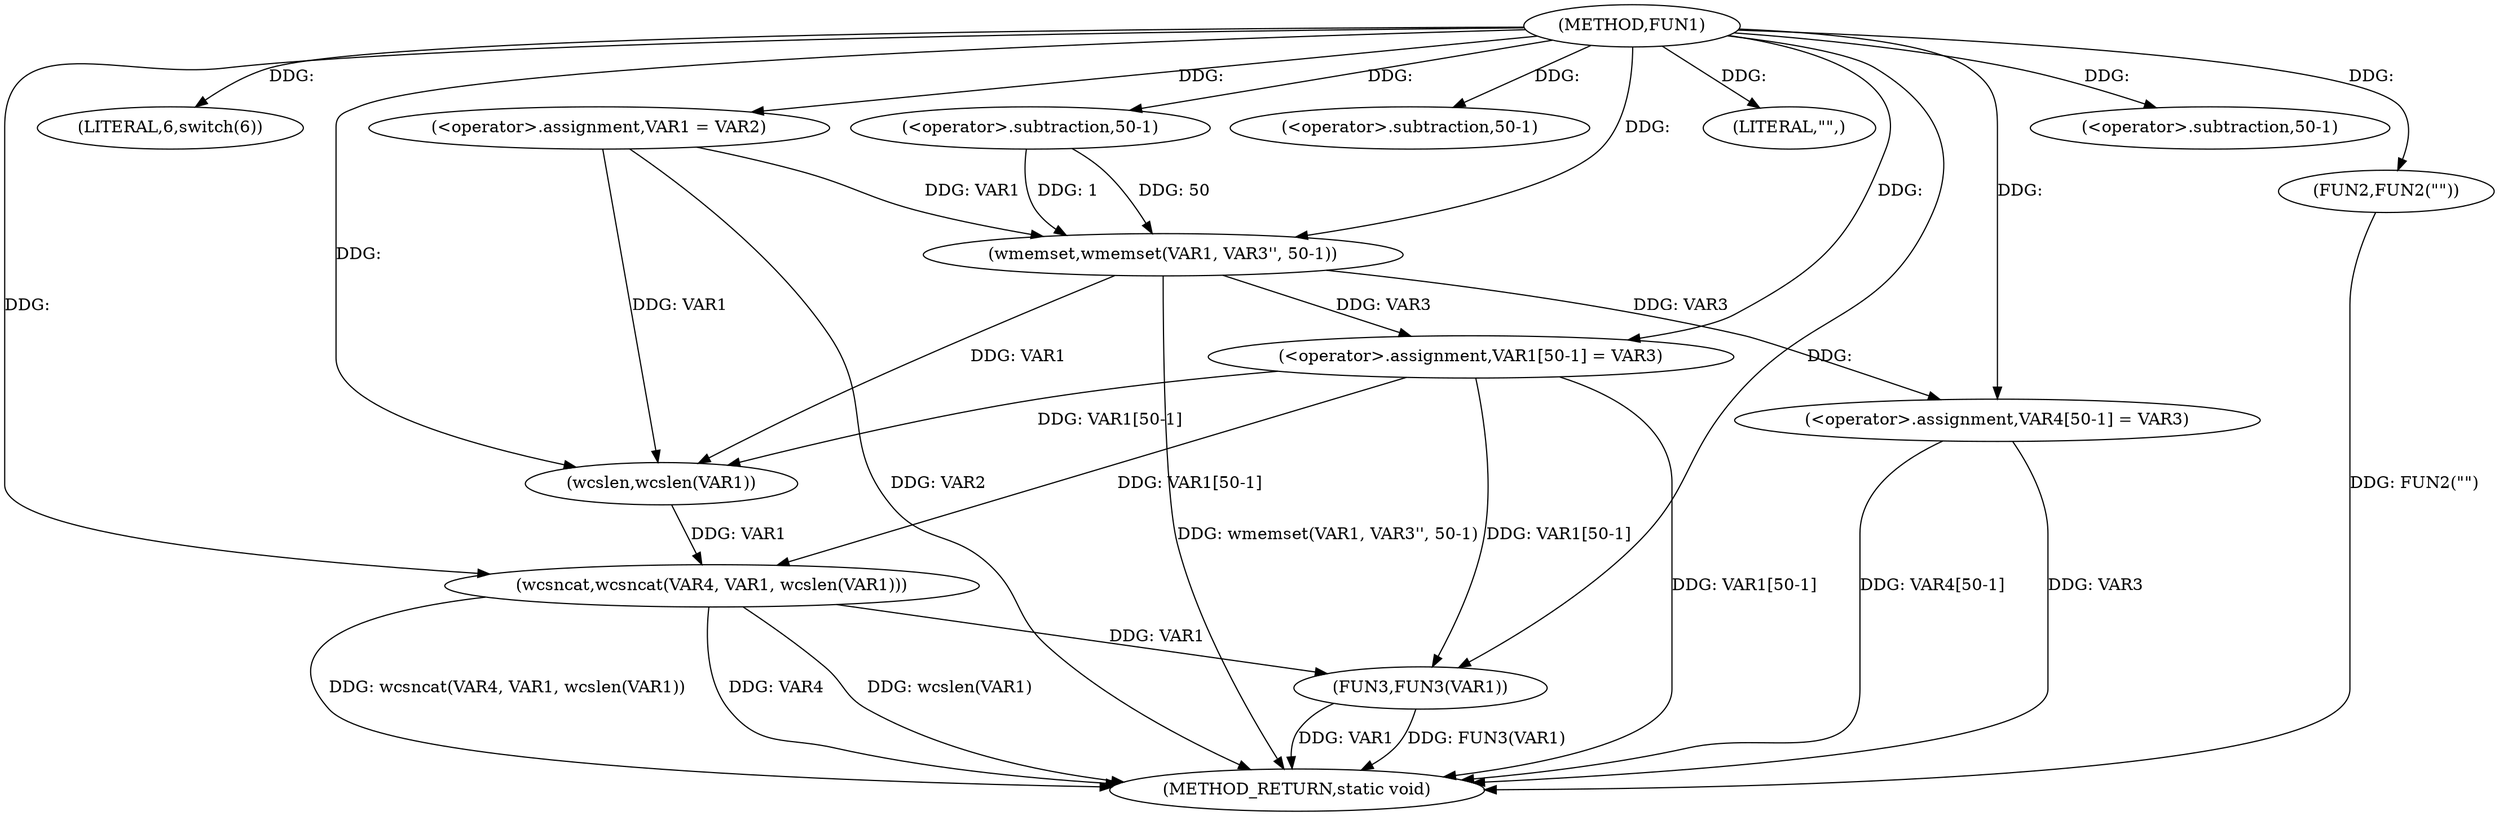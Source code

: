digraph FUN1 {  
"1000100" [label = "(METHOD,FUN1)" ]
"1000145" [label = "(METHOD_RETURN,static void)" ]
"1000104" [label = "(<operator>.assignment,VAR1 = VAR2)" ]
"1000108" [label = "(LITERAL,6,switch(6))" ]
"1000111" [label = "(wmemset,wmemset(VAR1, VAR3'', 50-1))" ]
"1000114" [label = "(<operator>.subtraction,50-1)" ]
"1000117" [label = "(<operator>.assignment,VAR1[50-1] = VAR3)" ]
"1000120" [label = "(<operator>.subtraction,50-1)" ]
"1000126" [label = "(FUN2,FUN2(\"\"))" ]
"1000130" [label = "(LITERAL,\"\",)" ]
"1000131" [label = "(wcsncat,wcsncat(VAR4, VAR1, wcslen(VAR1)))" ]
"1000134" [label = "(wcslen,wcslen(VAR1))" ]
"1000136" [label = "(<operator>.assignment,VAR4[50-1] = VAR3)" ]
"1000139" [label = "(<operator>.subtraction,50-1)" ]
"1000143" [label = "(FUN3,FUN3(VAR1))" ]
  "1000126" -> "1000145"  [ label = "DDG: FUN2(\"\")"] 
  "1000136" -> "1000145"  [ label = "DDG: VAR3"] 
  "1000117" -> "1000145"  [ label = "DDG: VAR1[50-1]"] 
  "1000111" -> "1000145"  [ label = "DDG: wmemset(VAR1, VAR3'', 50-1)"] 
  "1000131" -> "1000145"  [ label = "DDG: wcsncat(VAR4, VAR1, wcslen(VAR1))"] 
  "1000131" -> "1000145"  [ label = "DDG: VAR4"] 
  "1000143" -> "1000145"  [ label = "DDG: VAR1"] 
  "1000131" -> "1000145"  [ label = "DDG: wcslen(VAR1)"] 
  "1000143" -> "1000145"  [ label = "DDG: FUN3(VAR1)"] 
  "1000136" -> "1000145"  [ label = "DDG: VAR4[50-1]"] 
  "1000104" -> "1000145"  [ label = "DDG: VAR2"] 
  "1000100" -> "1000104"  [ label = "DDG: "] 
  "1000100" -> "1000108"  [ label = "DDG: "] 
  "1000104" -> "1000111"  [ label = "DDG: VAR1"] 
  "1000100" -> "1000111"  [ label = "DDG: "] 
  "1000114" -> "1000111"  [ label = "DDG: 50"] 
  "1000114" -> "1000111"  [ label = "DDG: 1"] 
  "1000100" -> "1000114"  [ label = "DDG: "] 
  "1000111" -> "1000117"  [ label = "DDG: VAR3"] 
  "1000100" -> "1000117"  [ label = "DDG: "] 
  "1000100" -> "1000120"  [ label = "DDG: "] 
  "1000100" -> "1000126"  [ label = "DDG: "] 
  "1000100" -> "1000130"  [ label = "DDG: "] 
  "1000100" -> "1000131"  [ label = "DDG: "] 
  "1000117" -> "1000131"  [ label = "DDG: VAR1[50-1]"] 
  "1000134" -> "1000131"  [ label = "DDG: VAR1"] 
  "1000104" -> "1000134"  [ label = "DDG: VAR1"] 
  "1000117" -> "1000134"  [ label = "DDG: VAR1[50-1]"] 
  "1000111" -> "1000134"  [ label = "DDG: VAR1"] 
  "1000100" -> "1000134"  [ label = "DDG: "] 
  "1000100" -> "1000136"  [ label = "DDG: "] 
  "1000111" -> "1000136"  [ label = "DDG: VAR3"] 
  "1000100" -> "1000139"  [ label = "DDG: "] 
  "1000117" -> "1000143"  [ label = "DDG: VAR1[50-1]"] 
  "1000131" -> "1000143"  [ label = "DDG: VAR1"] 
  "1000100" -> "1000143"  [ label = "DDG: "] 
}
